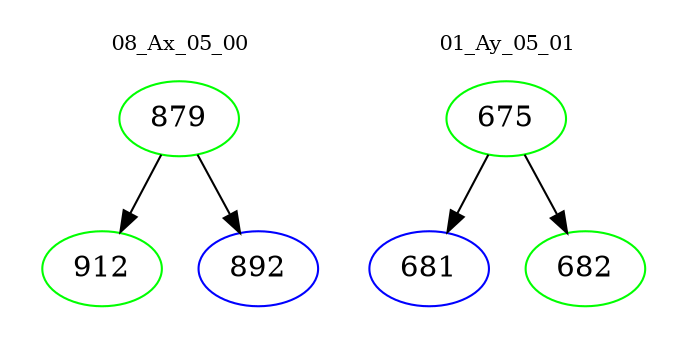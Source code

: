 digraph{
subgraph cluster_0 {
color = white
label = "08_Ax_05_00";
fontsize=10;
T0_879 [label="879", color="green"]
T0_879 -> T0_912 [color="black"]
T0_912 [label="912", color="green"]
T0_879 -> T0_892 [color="black"]
T0_892 [label="892", color="blue"]
}
subgraph cluster_1 {
color = white
label = "01_Ay_05_01";
fontsize=10;
T1_675 [label="675", color="green"]
T1_675 -> T1_681 [color="black"]
T1_681 [label="681", color="blue"]
T1_675 -> T1_682 [color="black"]
T1_682 [label="682", color="green"]
}
}
